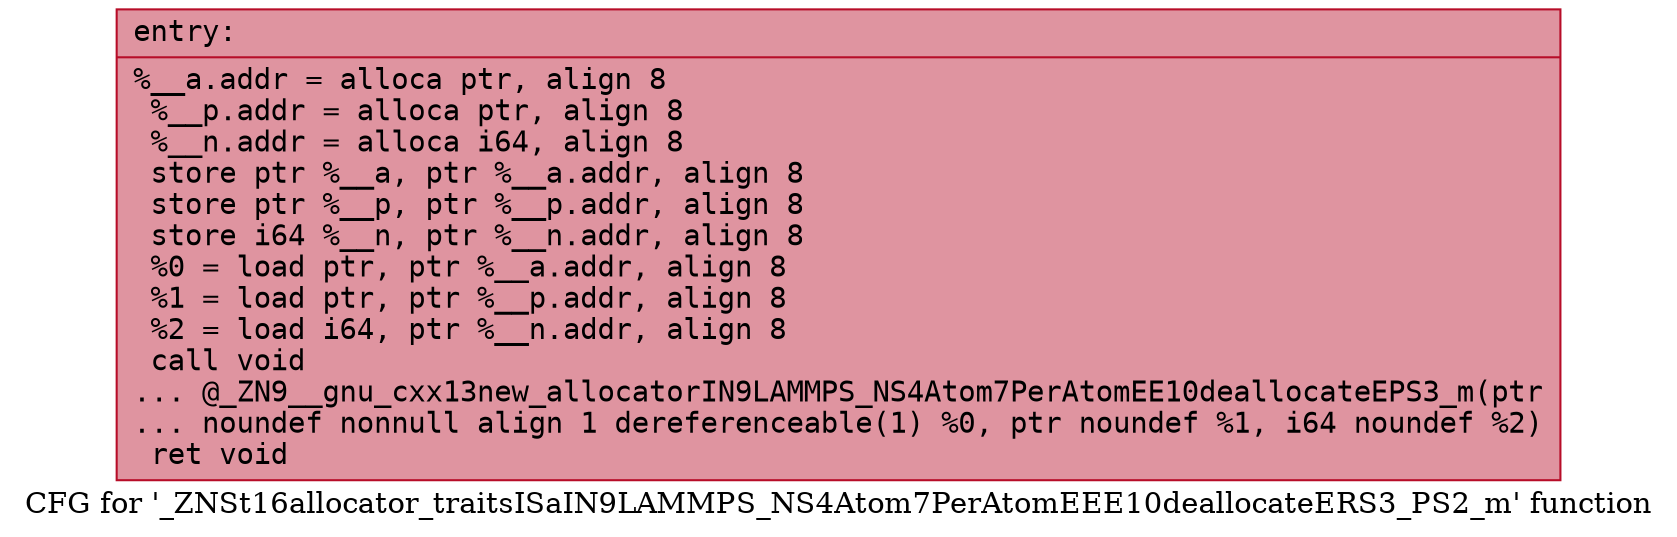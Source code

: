 digraph "CFG for '_ZNSt16allocator_traitsISaIN9LAMMPS_NS4Atom7PerAtomEEE10deallocateERS3_PS2_m' function" {
	label="CFG for '_ZNSt16allocator_traitsISaIN9LAMMPS_NS4Atom7PerAtomEEE10deallocateERS3_PS2_m' function";

	Node0x55aea91db7a0 [shape=record,color="#b70d28ff", style=filled, fillcolor="#b70d2870" fontname="Courier",label="{entry:\l|  %__a.addr = alloca ptr, align 8\l  %__p.addr = alloca ptr, align 8\l  %__n.addr = alloca i64, align 8\l  store ptr %__a, ptr %__a.addr, align 8\l  store ptr %__p, ptr %__p.addr, align 8\l  store i64 %__n, ptr %__n.addr, align 8\l  %0 = load ptr, ptr %__a.addr, align 8\l  %1 = load ptr, ptr %__p.addr, align 8\l  %2 = load i64, ptr %__n.addr, align 8\l  call void\l... @_ZN9__gnu_cxx13new_allocatorIN9LAMMPS_NS4Atom7PerAtomEE10deallocateEPS3_m(ptr\l... noundef nonnull align 1 dereferenceable(1) %0, ptr noundef %1, i64 noundef %2)\l  ret void\l}"];
}

